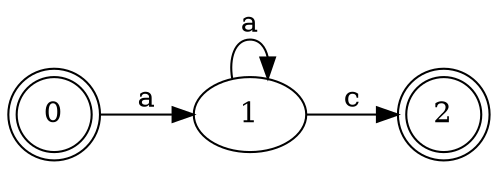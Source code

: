 digraph Automata {
	rankdir=LR
	0 [label=0 shape=doublecircle]
	1 [label=1]
	2 [label=2 shape=doublecircle]
	0 -> 1 [label=a]
	1 -> 1 [label=a]
	1 -> 2 [label=c]
}

